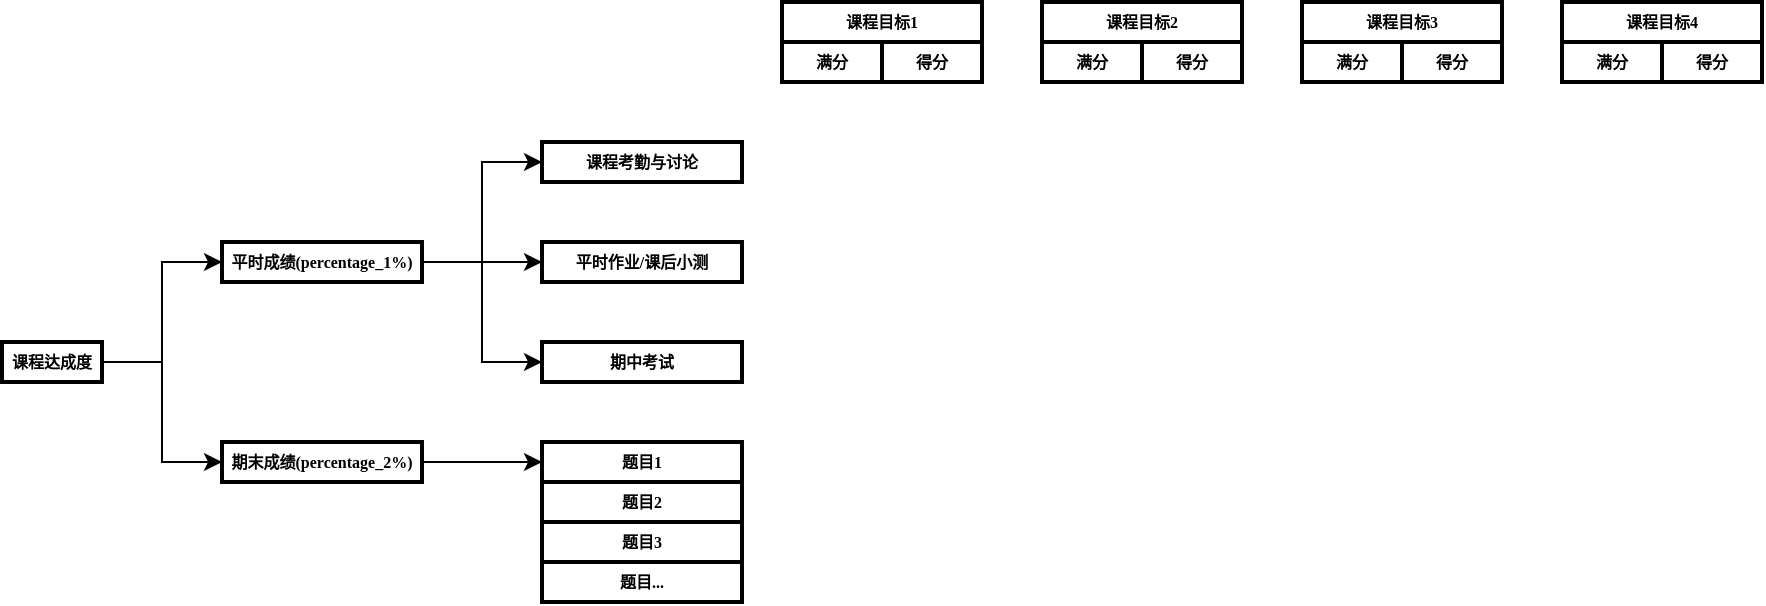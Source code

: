 <mxfile version="22.1.2" type="device">
  <diagram name="第 1 页" id="ABTM-sAJT_RgifywPAnr">
    <mxGraphModel dx="593" dy="608" grid="1" gridSize="10" guides="1" tooltips="1" connect="1" arrows="1" fold="1" page="1" pageScale="1" pageWidth="100000" pageHeight="100000" math="0" shadow="0">
      <root>
        <mxCell id="0" />
        <mxCell id="1" parent="0" />
        <mxCell id="EOn5aaD6ZxGx0CJ_GrXM-7" style="edgeStyle=orthogonalEdgeStyle;rounded=0;orthogonalLoop=1;jettySize=auto;html=1;entryX=0;entryY=0.5;entryDx=0;entryDy=0;" edge="1" parent="1" source="EOn5aaD6ZxGx0CJ_GrXM-1" target="EOn5aaD6ZxGx0CJ_GrXM-2">
          <mxGeometry relative="1" as="geometry" />
        </mxCell>
        <mxCell id="EOn5aaD6ZxGx0CJ_GrXM-8" style="edgeStyle=orthogonalEdgeStyle;rounded=0;orthogonalLoop=1;jettySize=auto;html=1;entryX=0;entryY=0.5;entryDx=0;entryDy=0;" edge="1" parent="1" source="EOn5aaD6ZxGx0CJ_GrXM-1" target="EOn5aaD6ZxGx0CJ_GrXM-3">
          <mxGeometry relative="1" as="geometry" />
        </mxCell>
        <mxCell id="EOn5aaD6ZxGx0CJ_GrXM-1" value="课程达成度" style="whiteSpace=wrap;html=1;fontStyle=1;fontFamily=Comic Sans MS;strokeWidth=2;fontSize=8;" vertex="1" parent="1">
          <mxGeometry x="510" y="640" width="50" height="20" as="geometry" />
        </mxCell>
        <mxCell id="EOn5aaD6ZxGx0CJ_GrXM-9" style="edgeStyle=orthogonalEdgeStyle;rounded=0;orthogonalLoop=1;jettySize=auto;html=1;exitX=1;exitY=0.5;exitDx=0;exitDy=0;entryX=0;entryY=0.5;entryDx=0;entryDy=0;" edge="1" parent="1" source="EOn5aaD6ZxGx0CJ_GrXM-2" target="EOn5aaD6ZxGx0CJ_GrXM-4">
          <mxGeometry relative="1" as="geometry" />
        </mxCell>
        <mxCell id="EOn5aaD6ZxGx0CJ_GrXM-10" style="edgeStyle=orthogonalEdgeStyle;rounded=0;orthogonalLoop=1;jettySize=auto;html=1;exitX=1;exitY=0.5;exitDx=0;exitDy=0;entryX=0;entryY=0.5;entryDx=0;entryDy=0;" edge="1" parent="1" source="EOn5aaD6ZxGx0CJ_GrXM-2" target="EOn5aaD6ZxGx0CJ_GrXM-5">
          <mxGeometry relative="1" as="geometry" />
        </mxCell>
        <mxCell id="EOn5aaD6ZxGx0CJ_GrXM-11" style="edgeStyle=orthogonalEdgeStyle;rounded=0;orthogonalLoop=1;jettySize=auto;html=1;exitX=1;exitY=0.5;exitDx=0;exitDy=0;entryX=0;entryY=0.5;entryDx=0;entryDy=0;" edge="1" parent="1" source="EOn5aaD6ZxGx0CJ_GrXM-2" target="EOn5aaD6ZxGx0CJ_GrXM-6">
          <mxGeometry relative="1" as="geometry" />
        </mxCell>
        <mxCell id="EOn5aaD6ZxGx0CJ_GrXM-2" value="平时成绩(percentage_1%)" style="whiteSpace=wrap;html=1;fontStyle=1;fontFamily=Comic Sans MS;strokeWidth=2;fontSize=8;" vertex="1" parent="1">
          <mxGeometry x="620" y="590" width="100" height="20" as="geometry" />
        </mxCell>
        <mxCell id="EOn5aaD6ZxGx0CJ_GrXM-13" style="edgeStyle=orthogonalEdgeStyle;rounded=0;orthogonalLoop=1;jettySize=auto;html=1;exitX=1;exitY=0.5;exitDx=0;exitDy=0;entryX=0;entryY=0.5;entryDx=0;entryDy=0;" edge="1" parent="1" source="EOn5aaD6ZxGx0CJ_GrXM-3" target="EOn5aaD6ZxGx0CJ_GrXM-12">
          <mxGeometry relative="1" as="geometry" />
        </mxCell>
        <mxCell id="EOn5aaD6ZxGx0CJ_GrXM-3" value="期末成绩(percentage_2%)" style="whiteSpace=wrap;html=1;fontStyle=1;fontFamily=Comic Sans MS;strokeWidth=2;fontSize=8;" vertex="1" parent="1">
          <mxGeometry x="620" y="690" width="100" height="20" as="geometry" />
        </mxCell>
        <mxCell id="EOn5aaD6ZxGx0CJ_GrXM-4" value="课程考勤与讨论" style="whiteSpace=wrap;html=1;fontStyle=1;fontFamily=Comic Sans MS;strokeWidth=2;fontSize=8;" vertex="1" parent="1">
          <mxGeometry x="780" y="540" width="100" height="20" as="geometry" />
        </mxCell>
        <mxCell id="EOn5aaD6ZxGx0CJ_GrXM-5" value="平时作业/课后小测" style="whiteSpace=wrap;html=1;fontStyle=1;fontFamily=Comic Sans MS;strokeWidth=2;fontSize=8;" vertex="1" parent="1">
          <mxGeometry x="780" y="590" width="100" height="20" as="geometry" />
        </mxCell>
        <mxCell id="EOn5aaD6ZxGx0CJ_GrXM-6" value="期中考试" style="whiteSpace=wrap;html=1;fontStyle=1;fontFamily=Comic Sans MS;strokeWidth=2;fontSize=8;" vertex="1" parent="1">
          <mxGeometry x="780" y="640" width="100" height="20" as="geometry" />
        </mxCell>
        <mxCell id="EOn5aaD6ZxGx0CJ_GrXM-12" value="题目1" style="whiteSpace=wrap;html=1;fontStyle=1;fontFamily=Comic Sans MS;strokeWidth=2;fontSize=8;" vertex="1" parent="1">
          <mxGeometry x="780" y="690" width="100" height="20" as="geometry" />
        </mxCell>
        <mxCell id="EOn5aaD6ZxGx0CJ_GrXM-15" value="课程目标1" style="whiteSpace=wrap;html=1;fontStyle=1;fontFamily=Comic Sans MS;strokeWidth=2;fontSize=8;" vertex="1" parent="1">
          <mxGeometry x="900" y="470" width="100" height="20" as="geometry" />
        </mxCell>
        <mxCell id="EOn5aaD6ZxGx0CJ_GrXM-17" value="题目2" style="whiteSpace=wrap;html=1;fontStyle=1;fontFamily=Comic Sans MS;strokeWidth=2;fontSize=8;" vertex="1" parent="1">
          <mxGeometry x="780" y="710" width="100" height="20" as="geometry" />
        </mxCell>
        <mxCell id="EOn5aaD6ZxGx0CJ_GrXM-18" value="题目3" style="whiteSpace=wrap;html=1;fontStyle=1;fontFamily=Comic Sans MS;strokeWidth=2;fontSize=8;" vertex="1" parent="1">
          <mxGeometry x="780" y="730" width="100" height="20" as="geometry" />
        </mxCell>
        <mxCell id="EOn5aaD6ZxGx0CJ_GrXM-19" value="题目..." style="whiteSpace=wrap;html=1;fontStyle=1;fontFamily=Comic Sans MS;strokeWidth=2;fontSize=8;" vertex="1" parent="1">
          <mxGeometry x="780" y="750" width="100" height="20" as="geometry" />
        </mxCell>
        <mxCell id="EOn5aaD6ZxGx0CJ_GrXM-20" value="课程目标2" style="whiteSpace=wrap;html=1;fontStyle=1;fontFamily=Comic Sans MS;strokeWidth=2;fontSize=8;" vertex="1" parent="1">
          <mxGeometry x="1030" y="470" width="100" height="20" as="geometry" />
        </mxCell>
        <mxCell id="EOn5aaD6ZxGx0CJ_GrXM-21" value="课程目标3" style="whiteSpace=wrap;html=1;fontStyle=1;fontFamily=Comic Sans MS;strokeWidth=2;fontSize=8;" vertex="1" parent="1">
          <mxGeometry x="1160" y="470" width="100" height="20" as="geometry" />
        </mxCell>
        <mxCell id="EOn5aaD6ZxGx0CJ_GrXM-22" value="课程目标4" style="whiteSpace=wrap;html=1;fontStyle=1;fontFamily=Comic Sans MS;strokeWidth=2;fontSize=8;" vertex="1" parent="1">
          <mxGeometry x="1290" y="470" width="100" height="20" as="geometry" />
        </mxCell>
        <mxCell id="EOn5aaD6ZxGx0CJ_GrXM-23" value="满分" style="whiteSpace=wrap;html=1;fontStyle=1;fontFamily=Comic Sans MS;strokeWidth=2;fontSize=8;" vertex="1" parent="1">
          <mxGeometry x="900" y="490" width="50" height="20" as="geometry" />
        </mxCell>
        <mxCell id="EOn5aaD6ZxGx0CJ_GrXM-24" value="得分" style="whiteSpace=wrap;html=1;fontStyle=1;fontFamily=Comic Sans MS;strokeWidth=2;fontSize=8;" vertex="1" parent="1">
          <mxGeometry x="950" y="490" width="50" height="20" as="geometry" />
        </mxCell>
        <mxCell id="EOn5aaD6ZxGx0CJ_GrXM-25" value="满分" style="whiteSpace=wrap;html=1;fontStyle=1;fontFamily=Comic Sans MS;strokeWidth=2;fontSize=8;" vertex="1" parent="1">
          <mxGeometry x="1030" y="490" width="50" height="20" as="geometry" />
        </mxCell>
        <mxCell id="EOn5aaD6ZxGx0CJ_GrXM-26" value="得分" style="whiteSpace=wrap;html=1;fontStyle=1;fontFamily=Comic Sans MS;strokeWidth=2;fontSize=8;" vertex="1" parent="1">
          <mxGeometry x="1080" y="490" width="50" height="20" as="geometry" />
        </mxCell>
        <mxCell id="EOn5aaD6ZxGx0CJ_GrXM-27" value="满分" style="whiteSpace=wrap;html=1;fontStyle=1;fontFamily=Comic Sans MS;strokeWidth=2;fontSize=8;" vertex="1" parent="1">
          <mxGeometry x="1160" y="490" width="50" height="20" as="geometry" />
        </mxCell>
        <mxCell id="EOn5aaD6ZxGx0CJ_GrXM-28" value="得分" style="whiteSpace=wrap;html=1;fontStyle=1;fontFamily=Comic Sans MS;strokeWidth=2;fontSize=8;" vertex="1" parent="1">
          <mxGeometry x="1210" y="490" width="50" height="20" as="geometry" />
        </mxCell>
        <mxCell id="EOn5aaD6ZxGx0CJ_GrXM-29" value="满分" style="whiteSpace=wrap;html=1;fontStyle=1;fontFamily=Comic Sans MS;strokeWidth=2;fontSize=8;" vertex="1" parent="1">
          <mxGeometry x="1290" y="490" width="50" height="20" as="geometry" />
        </mxCell>
        <mxCell id="EOn5aaD6ZxGx0CJ_GrXM-30" value="得分" style="whiteSpace=wrap;html=1;fontStyle=1;fontFamily=Comic Sans MS;strokeWidth=2;fontSize=8;" vertex="1" parent="1">
          <mxGeometry x="1340" y="490" width="50" height="20" as="geometry" />
        </mxCell>
      </root>
    </mxGraphModel>
  </diagram>
</mxfile>
